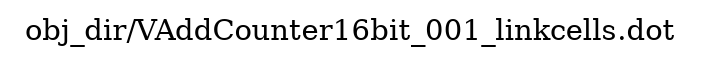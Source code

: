 digraph v3graph {
	graph	[label="obj_dir/VAddCounter16bit_001_linkcells.dot",
		 labelloc=t, labeljust=l,
		 //size="7.5,10",
		 rankdir=TB];
}
